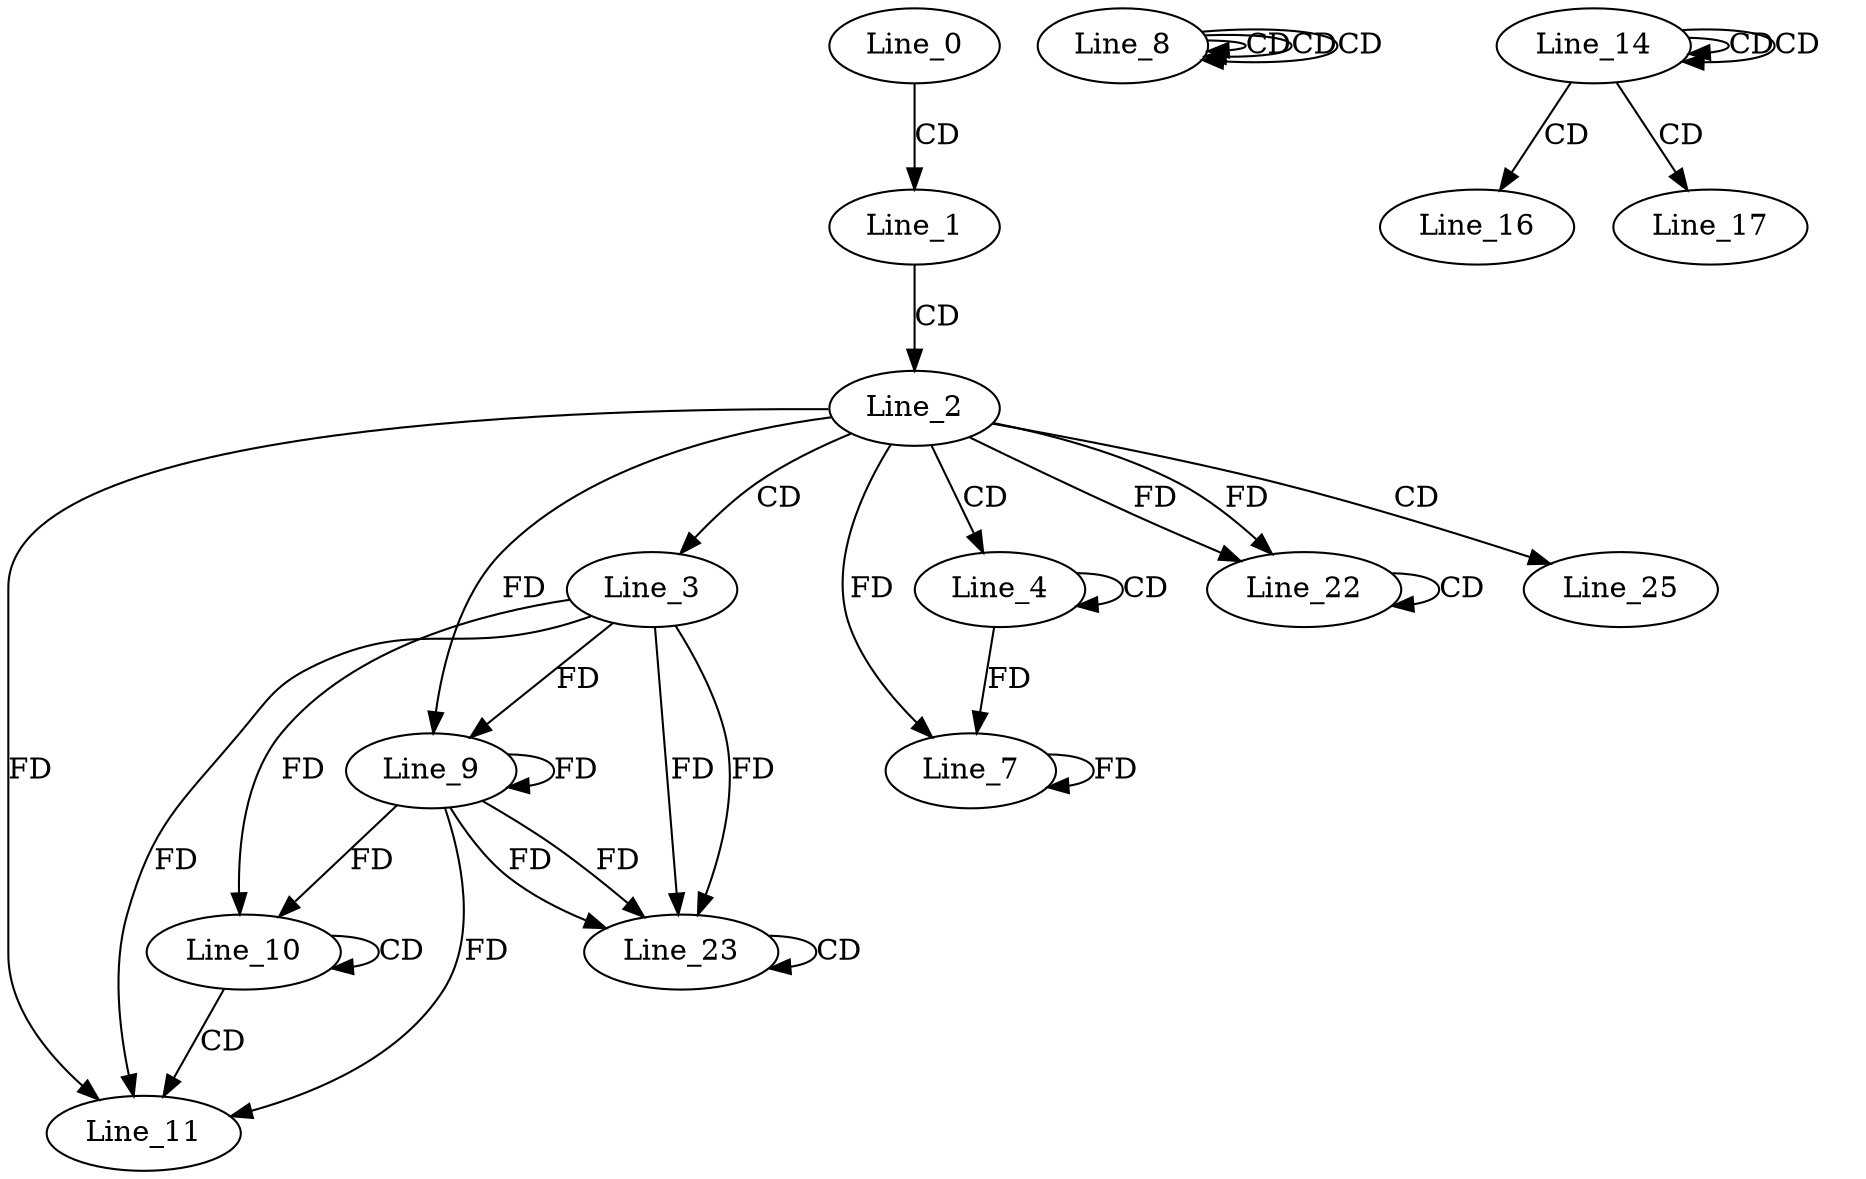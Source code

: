digraph G {
  Line_0;
  Line_1;
  Line_2;
  Line_3;
  Line_4;
  Line_4;
  Line_7;
  Line_7;
  Line_8;
  Line_8;
  Line_8;
  Line_8;
  Line_9;
  Line_9;
  Line_10;
  Line_10;
  Line_11;
  Line_11;
  Line_14;
  Line_14;
  Line_14;
  Line_16;
  Line_17;
  Line_22;
  Line_22;
  Line_23;
  Line_23;
  Line_25;
  Line_0 -> Line_1 [ label="CD" ];
  Line_1 -> Line_2 [ label="CD" ];
  Line_2 -> Line_3 [ label="CD" ];
  Line_2 -> Line_4 [ label="CD" ];
  Line_4 -> Line_4 [ label="CD" ];
  Line_4 -> Line_7 [ label="FD" ];
  Line_7 -> Line_7 [ label="FD" ];
  Line_2 -> Line_7 [ label="FD" ];
  Line_8 -> Line_8 [ label="CD" ];
  Line_8 -> Line_8 [ label="CD" ];
  Line_8 -> Line_8 [ label="CD" ];
  Line_3 -> Line_9 [ label="FD" ];
  Line_9 -> Line_9 [ label="FD" ];
  Line_2 -> Line_9 [ label="FD" ];
  Line_10 -> Line_10 [ label="CD" ];
  Line_3 -> Line_10 [ label="FD" ];
  Line_9 -> Line_10 [ label="FD" ];
  Line_10 -> Line_11 [ label="CD" ];
  Line_2 -> Line_11 [ label="FD" ];
  Line_3 -> Line_11 [ label="FD" ];
  Line_9 -> Line_11 [ label="FD" ];
  Line_14 -> Line_14 [ label="CD" ];
  Line_14 -> Line_14 [ label="CD" ];
  Line_14 -> Line_16 [ label="CD" ];
  Line_14 -> Line_17 [ label="CD" ];
  Line_2 -> Line_22 [ label="FD" ];
  Line_22 -> Line_22 [ label="CD" ];
  Line_2 -> Line_22 [ label="FD" ];
  Line_3 -> Line_23 [ label="FD" ];
  Line_9 -> Line_23 [ label="FD" ];
  Line_23 -> Line_23 [ label="CD" ];
  Line_3 -> Line_23 [ label="FD" ];
  Line_9 -> Line_23 [ label="FD" ];
  Line_2 -> Line_25 [ label="CD" ];
}
